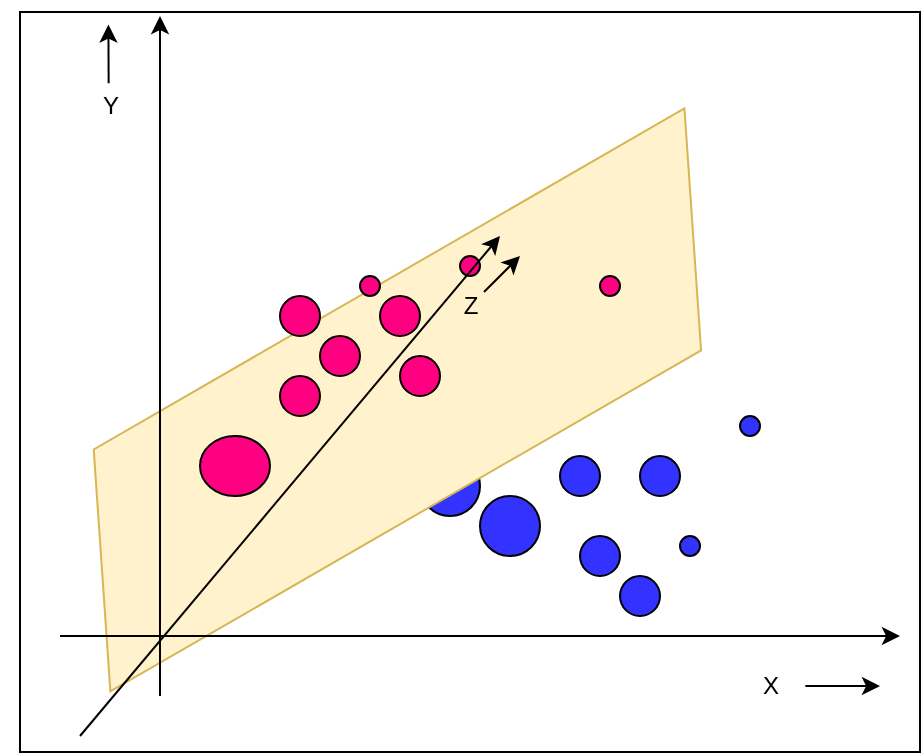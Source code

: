 <mxfile version="20.1.1" type="github">
  <diagram id="tCL1QLLhZ3z8MtZHujLz" name="Page-1">
    <mxGraphModel dx="782" dy="460" grid="1" gridSize="10" guides="1" tooltips="1" connect="1" arrows="1" fold="1" page="1" pageScale="1" pageWidth="850" pageHeight="1100" math="0" shadow="0">
      <root>
        <mxCell id="0" />
        <mxCell id="1" parent="0" />
        <mxCell id="rGjGiGlnS9OAfujGCCZ5-25" value="" style="rounded=0;whiteSpace=wrap;html=1;" vertex="1" parent="1">
          <mxGeometry x="310" y="8" width="450" height="370" as="geometry" />
        </mxCell>
        <mxCell id="rGjGiGlnS9OAfujGCCZ5-19" value="" style="ellipse;whiteSpace=wrap;html=1;fillColor=#3333FF;" vertex="1" parent="1">
          <mxGeometry x="510" y="230" width="30" height="30" as="geometry" />
        </mxCell>
        <mxCell id="rGjGiGlnS9OAfujGCCZ5-24" value="" style="shape=parallelogram;perimeter=parallelogramPerimeter;whiteSpace=wrap;html=1;fixedSize=1;size=53.28;rotation=-210;fillColor=#fff2cc;strokeColor=#d6b656;" vertex="1" parent="1">
          <mxGeometry x="301.53" y="147.48" width="394.33" height="108.95" as="geometry" />
        </mxCell>
        <mxCell id="rGjGiGlnS9OAfujGCCZ5-4" value="" style="ellipse;whiteSpace=wrap;html=1;fillColor=#FF0080;" vertex="1" parent="1">
          <mxGeometry x="440" y="190" width="20" height="20" as="geometry" />
        </mxCell>
        <mxCell id="rGjGiGlnS9OAfujGCCZ5-5" value="" style="ellipse;whiteSpace=wrap;html=1;fillColor=#FF0080;" vertex="1" parent="1">
          <mxGeometry x="400" y="220" width="35" height="30" as="geometry" />
        </mxCell>
        <mxCell id="rGjGiGlnS9OAfujGCCZ5-6" value="" style="ellipse;whiteSpace=wrap;html=1;fillColor=#FF0080;" vertex="1" parent="1">
          <mxGeometry x="460" y="170" width="20" height="20" as="geometry" />
        </mxCell>
        <mxCell id="rGjGiGlnS9OAfujGCCZ5-7" value="" style="ellipse;whiteSpace=wrap;html=1;fillColor=#FF0080;" vertex="1" parent="1">
          <mxGeometry x="500" y="180" width="20" height="20" as="geometry" />
        </mxCell>
        <mxCell id="rGjGiGlnS9OAfujGCCZ5-8" value="" style="ellipse;whiteSpace=wrap;html=1;fillColor=#FF0080;" vertex="1" parent="1">
          <mxGeometry x="490" y="150" width="20" height="20" as="geometry" />
        </mxCell>
        <mxCell id="rGjGiGlnS9OAfujGCCZ5-9" value="" style="ellipse;whiteSpace=wrap;html=1;fillColor=#FF0080;" vertex="1" parent="1">
          <mxGeometry x="440" y="150" width="20" height="20" as="geometry" />
        </mxCell>
        <mxCell id="rGjGiGlnS9OAfujGCCZ5-10" value="" style="ellipse;whiteSpace=wrap;html=1;fillColor=#FF0080;" vertex="1" parent="1">
          <mxGeometry x="480" y="140" width="10" height="10" as="geometry" />
        </mxCell>
        <mxCell id="rGjGiGlnS9OAfujGCCZ5-11" value="" style="ellipse;whiteSpace=wrap;html=1;fillColor=#FF0080;" vertex="1" parent="1">
          <mxGeometry x="530" y="130" width="10" height="10" as="geometry" />
        </mxCell>
        <mxCell id="rGjGiGlnS9OAfujGCCZ5-12" value="" style="ellipse;whiteSpace=wrap;html=1;fillColor=#FF0080;" vertex="1" parent="1">
          <mxGeometry x="600" y="140" width="10" height="10" as="geometry" />
        </mxCell>
        <mxCell id="rGjGiGlnS9OAfujGCCZ5-13" value="" style="ellipse;whiteSpace=wrap;html=1;fillColor=#3333FF;" vertex="1" parent="1">
          <mxGeometry x="540" y="250" width="30" height="30" as="geometry" />
        </mxCell>
        <mxCell id="rGjGiGlnS9OAfujGCCZ5-14" value="" style="ellipse;whiteSpace=wrap;html=1;fillColor=#3333FF;" vertex="1" parent="1">
          <mxGeometry x="580" y="230" width="20" height="20" as="geometry" />
        </mxCell>
        <mxCell id="rGjGiGlnS9OAfujGCCZ5-15" value="" style="ellipse;whiteSpace=wrap;html=1;fillColor=#3333FF;" vertex="1" parent="1">
          <mxGeometry x="620" y="230" width="20" height="20" as="geometry" />
        </mxCell>
        <mxCell id="rGjGiGlnS9OAfujGCCZ5-16" value="" style="ellipse;whiteSpace=wrap;html=1;fillColor=#3333FF;" vertex="1" parent="1">
          <mxGeometry x="590" y="270" width="20" height="20" as="geometry" />
        </mxCell>
        <mxCell id="rGjGiGlnS9OAfujGCCZ5-17" value="" style="ellipse;whiteSpace=wrap;html=1;fillColor=#3333FF;" vertex="1" parent="1">
          <mxGeometry x="640" y="270" width="10" height="10" as="geometry" />
        </mxCell>
        <mxCell id="rGjGiGlnS9OAfujGCCZ5-18" value="" style="ellipse;whiteSpace=wrap;html=1;fillColor=#3333FF;" vertex="1" parent="1">
          <mxGeometry x="610" y="290" width="20" height="20" as="geometry" />
        </mxCell>
        <mxCell id="rGjGiGlnS9OAfujGCCZ5-20" value="" style="ellipse;whiteSpace=wrap;html=1;fillColor=#3333FF;" vertex="1" parent="1">
          <mxGeometry x="670" y="210" width="10" height="10" as="geometry" />
        </mxCell>
        <mxCell id="rGjGiGlnS9OAfujGCCZ5-1" value="" style="endArrow=classic;html=1;rounded=0;" edge="1" parent="1">
          <mxGeometry width="50" height="50" relative="1" as="geometry">
            <mxPoint x="380" y="350" as="sourcePoint" />
            <mxPoint x="380" y="10" as="targetPoint" />
          </mxGeometry>
        </mxCell>
        <mxCell id="rGjGiGlnS9OAfujGCCZ5-2" value="" style="endArrow=classic;html=1;rounded=0;" edge="1" parent="1">
          <mxGeometry width="50" height="50" relative="1" as="geometry">
            <mxPoint x="330" y="320" as="sourcePoint" />
            <mxPoint x="750" y="320" as="targetPoint" />
          </mxGeometry>
        </mxCell>
        <mxCell id="rGjGiGlnS9OAfujGCCZ5-3" value="" style="endArrow=classic;html=1;rounded=0;" edge="1" parent="1">
          <mxGeometry width="50" height="50" relative="1" as="geometry">
            <mxPoint x="340" y="370" as="sourcePoint" />
            <mxPoint x="550" y="120" as="targetPoint" />
          </mxGeometry>
        </mxCell>
        <mxCell id="rGjGiGlnS9OAfujGCCZ5-27" value="Y" style="text;html=1;resizable=0;autosize=1;align=center;verticalAlign=middle;points=[];fillColor=none;strokeColor=none;rounded=0;" vertex="1" parent="1">
          <mxGeometry x="340" y="40" width="30" height="30" as="geometry" />
        </mxCell>
        <mxCell id="rGjGiGlnS9OAfujGCCZ5-28" value="Z" style="text;html=1;resizable=0;autosize=1;align=center;verticalAlign=middle;points=[];fillColor=none;strokeColor=none;rounded=0;" vertex="1" parent="1">
          <mxGeometry x="520" y="140" width="30" height="30" as="geometry" />
        </mxCell>
        <mxCell id="rGjGiGlnS9OAfujGCCZ5-29" value="X" style="text;html=1;resizable=0;autosize=1;align=center;verticalAlign=middle;points=[];fillColor=none;strokeColor=none;rounded=0;" vertex="1" parent="1">
          <mxGeometry x="670" y="330" width="30" height="30" as="geometry" />
        </mxCell>
        <mxCell id="rGjGiGlnS9OAfujGCCZ5-30" value="" style="endArrow=classic;html=1;rounded=0;exitX=0.444;exitY=-0.111;exitDx=0;exitDy=0;exitPerimeter=0;entryX=0.096;entryY=-0.002;entryDx=0;entryDy=0;entryPerimeter=0;" edge="1" parent="1">
          <mxGeometry width="50" height="50" relative="1" as="geometry">
            <mxPoint x="354.32" y="43.67" as="sourcePoint" />
            <mxPoint x="354.2" y="14.26" as="targetPoint" />
          </mxGeometry>
        </mxCell>
        <mxCell id="rGjGiGlnS9OAfujGCCZ5-31" value="" style="endArrow=classic;html=1;rounded=0;exitX=1.089;exitY=0.6;exitDx=0;exitDy=0;exitPerimeter=0;" edge="1" parent="1">
          <mxGeometry width="50" height="50" relative="1" as="geometry">
            <mxPoint x="702.67" y="345" as="sourcePoint" />
            <mxPoint x="740" y="345" as="targetPoint" />
          </mxGeometry>
        </mxCell>
        <mxCell id="rGjGiGlnS9OAfujGCCZ5-32" value="" style="endArrow=classic;html=1;rounded=0;" edge="1" parent="1">
          <mxGeometry width="50" height="50" relative="1" as="geometry">
            <mxPoint x="542" y="148" as="sourcePoint" />
            <mxPoint x="560" y="130" as="targetPoint" />
          </mxGeometry>
        </mxCell>
      </root>
    </mxGraphModel>
  </diagram>
</mxfile>
